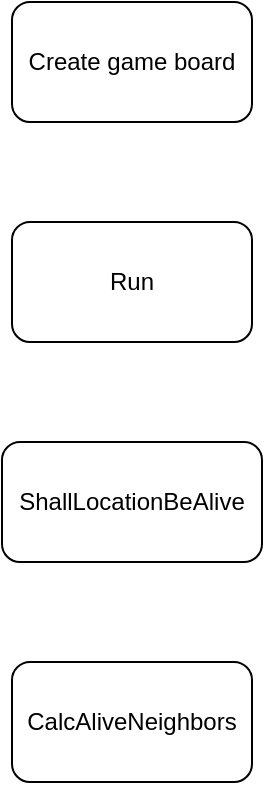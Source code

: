 <mxfile>
    <diagram id="Y19v0iSUxalpqdgdrdN0" name="Page-1">
        <mxGraphModel dx="811" dy="319" grid="1" gridSize="10" guides="1" tooltips="1" connect="1" arrows="1" fold="1" page="1" pageScale="1" pageWidth="827" pageHeight="1169" math="0" shadow="0">
            <root>
                <mxCell id="0"/>
                <mxCell id="1" parent="0"/>
                <mxCell id="2" value="Create game board" style="rounded=1;whiteSpace=wrap;html=1;" vertex="1" parent="1">
                    <mxGeometry x="150" y="80" width="120" height="60" as="geometry"/>
                </mxCell>
                <mxCell id="3" value="ShallLocationBeAlive" style="rounded=1;whiteSpace=wrap;html=1;" vertex="1" parent="1">
                    <mxGeometry x="145" y="300" width="130" height="60" as="geometry"/>
                </mxCell>
                <mxCell id="4" value="Run" style="rounded=1;whiteSpace=wrap;html=1;" vertex="1" parent="1">
                    <mxGeometry x="150" y="190" width="120" height="60" as="geometry"/>
                </mxCell>
                <mxCell id="5" value="CalcAliveNeighbors" style="rounded=1;whiteSpace=wrap;html=1;" vertex="1" parent="1">
                    <mxGeometry x="150" y="410" width="120" height="60" as="geometry"/>
                </mxCell>
            </root>
        </mxGraphModel>
    </diagram>
</mxfile>